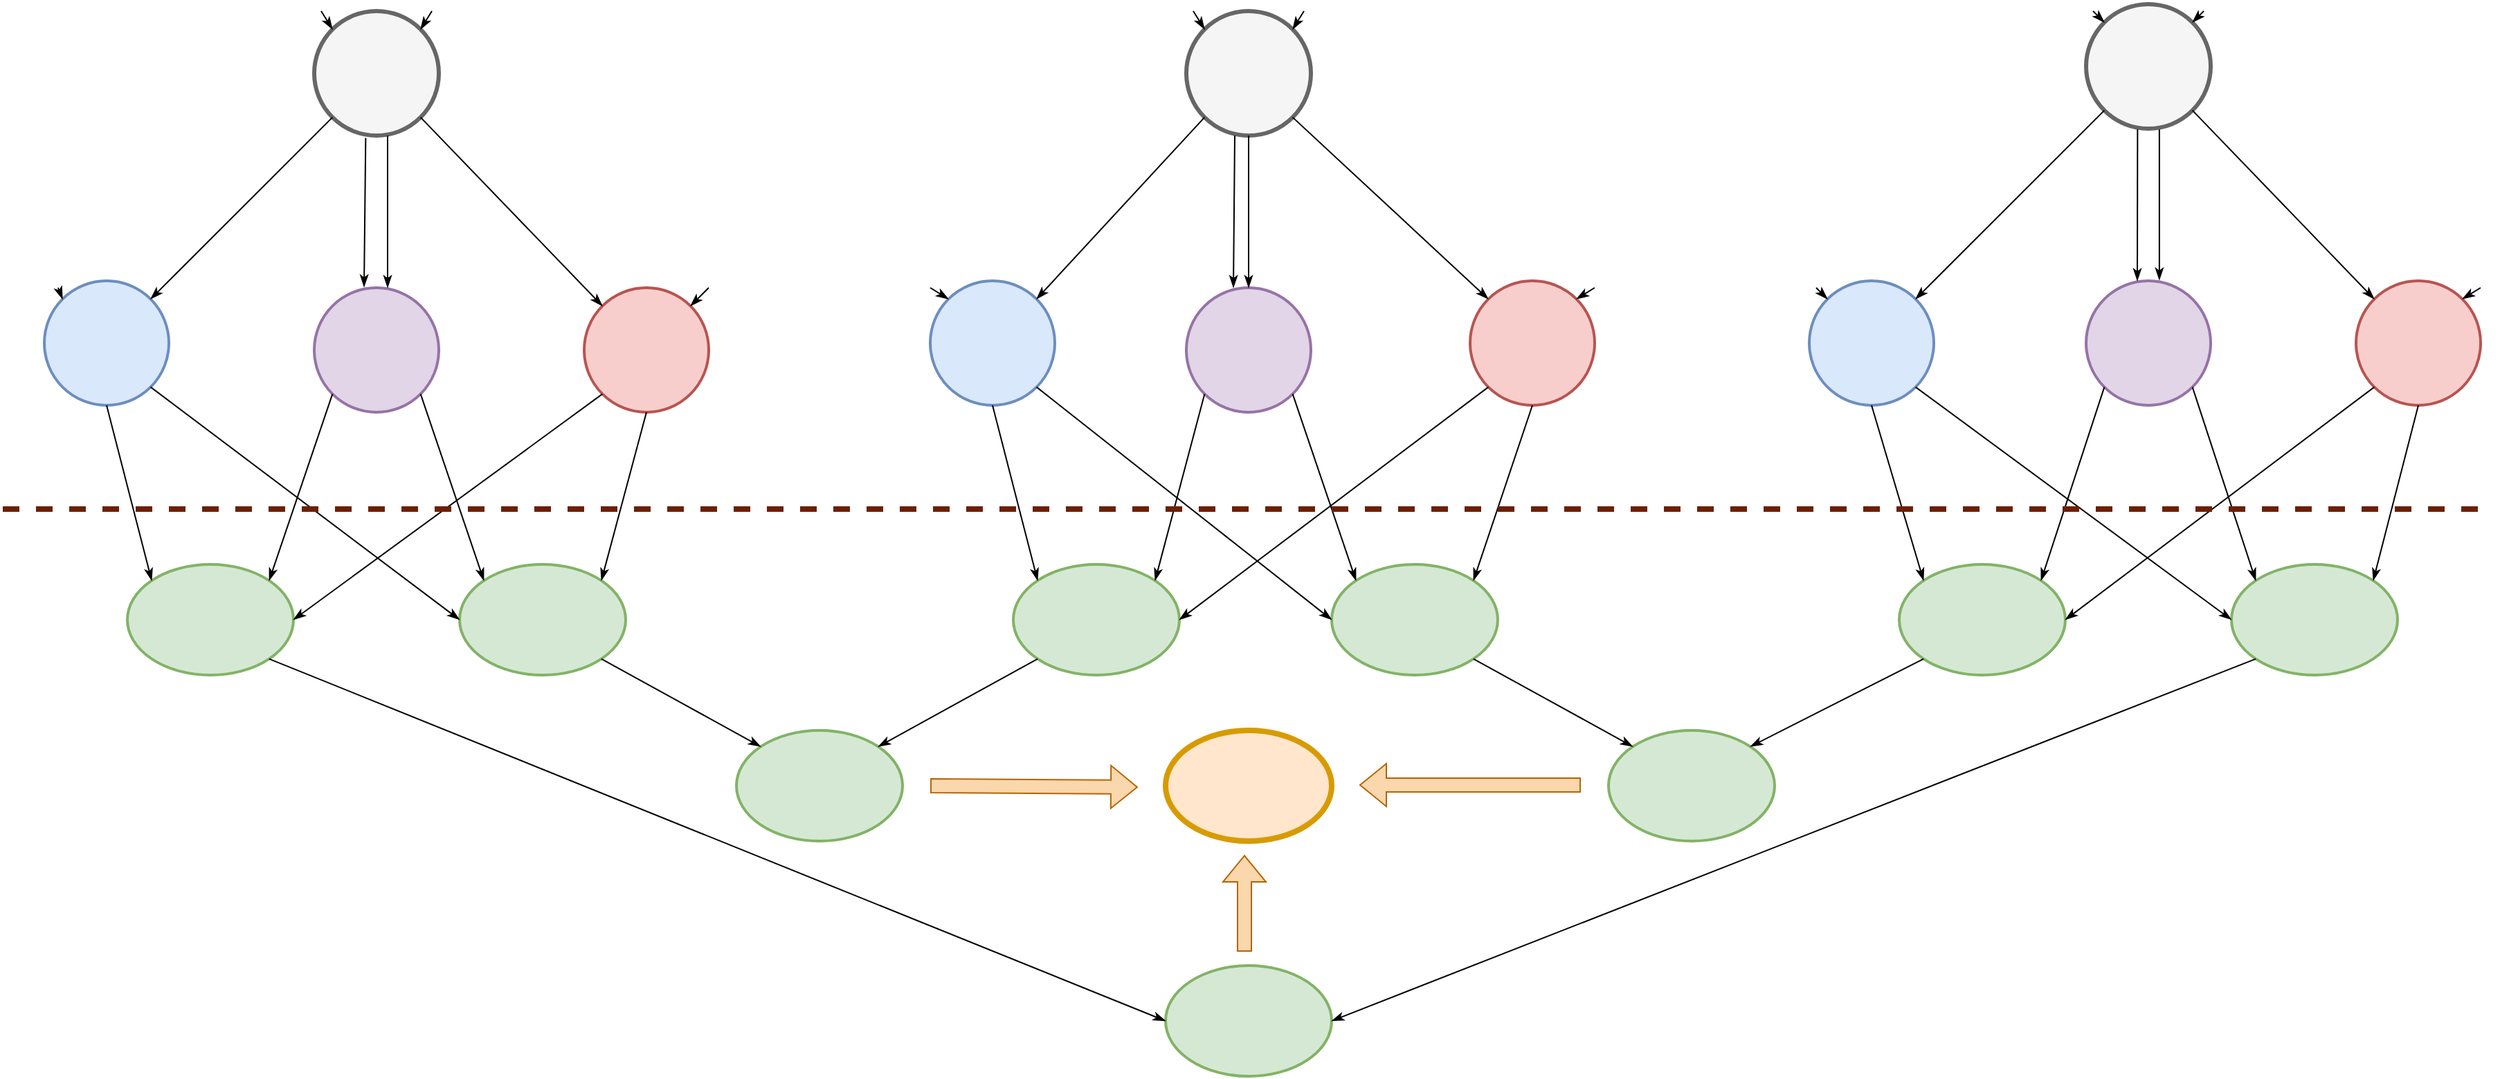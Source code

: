 <mxfile version="16.5.1" type="device"><diagram name="Page-1" id="Un3Zq-IWOUkNOSXB03pV"><mxGraphModel dx="1956" dy="767" grid="1" gridSize="10" guides="1" tooltips="1" connect="1" arrows="1" fold="1" page="1" pageScale="1" pageWidth="850" pageHeight="1100" math="0" shadow="0"><root><mxCell id="0"/><mxCell id="1" parent="0"/><mxCell id="MZy7g6CcSSZEBQUF_aK8-1" value="&lt;font&gt;&lt;span style=&quot;font-size: 10px&quot;&gt;&lt;br&gt;&lt;br&gt;&lt;/span&gt;&lt;/font&gt;" style="ellipse;whiteSpace=wrap;html=1;aspect=fixed;fillColor=#f5f5f5;fontColor=#333333;strokeColor=#666666;strokeWidth=3;" parent="1" vertex="1"><mxGeometry x="195" y="80" width="90" height="90" as="geometry"/></mxCell><mxCell id="MZy7g6CcSSZEBQUF_aK8-2" value="" style="ellipse;whiteSpace=wrap;html=1;aspect=fixed;fillColor=#dae8fc;strokeColor=#6c8ebf;strokeWidth=2;" parent="1" vertex="1"><mxGeometry y="275" width="90" height="90" as="geometry"/></mxCell><mxCell id="MZy7g6CcSSZEBQUF_aK8-4" value="&lt;font style=&quot;font-size: 10px&quot;&gt;&lt;br&gt;&lt;br&gt;&lt;/font&gt;" style="ellipse;whiteSpace=wrap;html=1;aspect=fixed;fillColor=#e1d5e7;strokeColor=#9673a6;strokeWidth=2;" parent="1" vertex="1"><mxGeometry x="195" y="280" width="90" height="90" as="geometry"/></mxCell><mxCell id="MZy7g6CcSSZEBQUF_aK8-5" value="" style="ellipse;whiteSpace=wrap;html=1;aspect=fixed;fillColor=#f8cecc;strokeColor=#b85450;strokeWidth=2;" parent="1" vertex="1"><mxGeometry x="390" y="280" width="90" height="90" as="geometry"/></mxCell><mxCell id="MZy7g6CcSSZEBQUF_aK8-8" value="" style="endArrow=classicThin;html=1;rounded=0;exitX=0;exitY=1;exitDx=0;exitDy=0;entryX=1;entryY=0;entryDx=0;entryDy=0;endFill=1;" parent="1" source="MZy7g6CcSSZEBQUF_aK8-1" target="MZy7g6CcSSZEBQUF_aK8-2" edge="1"><mxGeometry width="50" height="50" relative="1" as="geometry"><mxPoint x="223" y="158" as="sourcePoint"/><mxPoint x="130" y="290" as="targetPoint"/></mxGeometry></mxCell><mxCell id="MZy7g6CcSSZEBQUF_aK8-10" value="" style="endArrow=classicThin;html=1;rounded=0;exitX=1;exitY=1;exitDx=0;exitDy=0;entryX=0;entryY=0;entryDx=0;entryDy=0;endFill=1;" parent="1" source="MZy7g6CcSSZEBQUF_aK8-1" target="MZy7g6CcSSZEBQUF_aK8-5" edge="1"><mxGeometry width="50" height="50" relative="1" as="geometry"><mxPoint x="340" y="300" as="sourcePoint"/><mxPoint x="380" y="300" as="targetPoint"/></mxGeometry></mxCell><mxCell id="MZy7g6CcSSZEBQUF_aK8-12" value="&lt;font style=&quot;font-size: 10px&quot;&gt;&lt;br&gt;&lt;br&gt;&lt;/font&gt;" style="ellipse;whiteSpace=wrap;html=1;aspect=fixed;fillColor=#f5f5f5;fontColor=#333333;strokeColor=#666666;strokeWidth=3;" parent="1" vertex="1"><mxGeometry x="825" y="80" width="90" height="90" as="geometry"/></mxCell><mxCell id="MZy7g6CcSSZEBQUF_aK8-13" value="&lt;font style=&quot;font-size: 10px&quot;&gt;&lt;br&gt;&lt;br&gt;&lt;/font&gt;" style="ellipse;whiteSpace=wrap;html=1;aspect=fixed;fillColor=#dae8fc;strokeColor=#6c8ebf;strokeWidth=2;" parent="1" vertex="1"><mxGeometry x="640" y="275" width="90" height="90" as="geometry"/></mxCell><mxCell id="MZy7g6CcSSZEBQUF_aK8-15" value="&lt;font style=&quot;font-size: 10px&quot;&gt;&lt;br&gt;&lt;br&gt;&lt;/font&gt;" style="ellipse;whiteSpace=wrap;html=1;aspect=fixed;fillColor=#e1d5e7;strokeColor=#9673a6;strokeWidth=2;" parent="1" vertex="1"><mxGeometry x="825" y="280" width="90" height="90" as="geometry"/></mxCell><mxCell id="MZy7g6CcSSZEBQUF_aK8-16" value="&lt;font style=&quot;font-size: 10px&quot;&gt;&lt;br&gt;&lt;br&gt;&lt;/font&gt;" style="ellipse;whiteSpace=wrap;html=1;aspect=fixed;fillColor=#f8cecc;strokeColor=#b85450;strokeWidth=2;" parent="1" vertex="1"><mxGeometry x="1030" y="275" width="90" height="90" as="geometry"/></mxCell><mxCell id="MZy7g6CcSSZEBQUF_aK8-19" value="" style="endArrow=classicThin;html=1;rounded=0;entryX=1;entryY=0;entryDx=0;entryDy=0;exitX=0;exitY=1;exitDx=0;exitDy=0;endFill=1;" parent="1" source="MZy7g6CcSSZEBQUF_aK8-12" target="MZy7g6CcSSZEBQUF_aK8-13" edge="1"><mxGeometry width="50" height="50" relative="1" as="geometry"><mxPoint x="839.996" y="130.004" as="sourcePoint"/><mxPoint x="748.28" y="301.72" as="targetPoint"/></mxGeometry></mxCell><mxCell id="MZy7g6CcSSZEBQUF_aK8-21" value="" style="endArrow=classicThin;html=1;rounded=0;exitX=1;exitY=1;exitDx=0;exitDy=0;entryX=0;entryY=0;entryDx=0;entryDy=0;endFill=1;" parent="1" source="MZy7g6CcSSZEBQUF_aK8-12" target="MZy7g6CcSSZEBQUF_aK8-16" edge="1"><mxGeometry width="50" height="50" relative="1" as="geometry"><mxPoint x="970" y="300" as="sourcePoint"/><mxPoint x="1020" y="250" as="targetPoint"/></mxGeometry></mxCell><mxCell id="MZy7g6CcSSZEBQUF_aK8-23" value="" style="ellipse;whiteSpace=wrap;html=1;fillColor=#d5e8d4;strokeColor=#82b366;strokeWidth=2;" parent="1" vertex="1"><mxGeometry x="60" y="480" width="120" height="80" as="geometry"/></mxCell><mxCell id="MZy7g6CcSSZEBQUF_aK8-24" value="" style="ellipse;whiteSpace=wrap;html=1;fillColor=#d5e8d4;strokeColor=#82b366;strokeWidth=2;" parent="1" vertex="1"><mxGeometry x="300" y="480" width="120" height="80" as="geometry"/></mxCell><mxCell id="MZy7g6CcSSZEBQUF_aK8-25" value="" style="ellipse;whiteSpace=wrap;html=1;fillColor=#d5e8d4;strokeColor=#82b366;strokeWidth=2;" parent="1" vertex="1"><mxGeometry x="700" y="480" width="120" height="80" as="geometry"/></mxCell><mxCell id="MZy7g6CcSSZEBQUF_aK8-26" value="" style="ellipse;whiteSpace=wrap;html=1;fillColor=#d5e8d4;strokeColor=#82b366;strokeWidth=2;" parent="1" vertex="1"><mxGeometry x="930" y="480" width="120" height="80" as="geometry"/></mxCell><mxCell id="MZy7g6CcSSZEBQUF_aK8-27" value="&lt;font style=&quot;font-size: 10px&quot;&gt;&lt;br&gt;&lt;br&gt;&lt;/font&gt;" style="ellipse;whiteSpace=wrap;html=1;fillColor=#d5e8d4;strokeColor=#82b366;strokeWidth=2;" parent="1" vertex="1"><mxGeometry x="500" y="600" width="120" height="80" as="geometry"/></mxCell><mxCell id="MZy7g6CcSSZEBQUF_aK8-29" value="" style="ellipse;whiteSpace=wrap;html=1;aspect=fixed;fillColor=#f5f5f5;fontColor=#333333;strokeColor=#666666;strokeWidth=3;" parent="1" vertex="1"><mxGeometry x="1475" y="75" width="90" height="90" as="geometry"/></mxCell><mxCell id="MZy7g6CcSSZEBQUF_aK8-30" value="" style="ellipse;whiteSpace=wrap;html=1;aspect=fixed;fillColor=#dae8fc;strokeColor=#6c8ebf;strokeWidth=2;" parent="1" vertex="1"><mxGeometry x="1275" y="275" width="90" height="90" as="geometry"/></mxCell><mxCell id="MZy7g6CcSSZEBQUF_aK8-32" value="" style="ellipse;whiteSpace=wrap;html=1;aspect=fixed;fillColor=#e1d5e7;strokeColor=#9673a6;strokeWidth=2;" parent="1" vertex="1"><mxGeometry x="1475" y="275" width="90" height="90" as="geometry"/></mxCell><mxCell id="MZy7g6CcSSZEBQUF_aK8-33" value="&lt;font style=&quot;font-size: 10px&quot;&gt;&lt;br&gt;&lt;br&gt;&lt;/font&gt;" style="ellipse;whiteSpace=wrap;html=1;aspect=fixed;fillColor=#f8cecc;strokeColor=#b85450;strokeWidth=2;" parent="1" vertex="1"><mxGeometry x="1670" y="275" width="90" height="90" as="geometry"/></mxCell><mxCell id="MZy7g6CcSSZEBQUF_aK8-36" value="" style="endArrow=classicThin;html=1;rounded=0;exitX=0;exitY=1;exitDx=0;exitDy=0;entryX=1;entryY=0;entryDx=0;entryDy=0;endFill=1;" parent="1" source="MZy7g6CcSSZEBQUF_aK8-29" target="MZy7g6CcSSZEBQUF_aK8-30" edge="1"><mxGeometry width="50" height="50" relative="1" as="geometry"><mxPoint x="1503" y="158" as="sourcePoint"/><mxPoint x="1400" y="300" as="targetPoint"/></mxGeometry></mxCell><mxCell id="MZy7g6CcSSZEBQUF_aK8-38" value="" style="endArrow=classicThin;html=1;rounded=0;exitX=1;exitY=1;exitDx=0;exitDy=0;entryX=0;entryY=0;entryDx=0;entryDy=0;endFill=1;" parent="1" source="MZy7g6CcSSZEBQUF_aK8-29" target="MZy7g6CcSSZEBQUF_aK8-33" edge="1"><mxGeometry width="50" height="50" relative="1" as="geometry"><mxPoint x="1620" y="300" as="sourcePoint"/><mxPoint x="1670" y="250" as="targetPoint"/></mxGeometry></mxCell><mxCell id="MZy7g6CcSSZEBQUF_aK8-40" value="" style="ellipse;whiteSpace=wrap;html=1;fillColor=#d5e8d4;strokeColor=#82b366;strokeWidth=2;" parent="1" vertex="1"><mxGeometry x="1340" y="480" width="120" height="80" as="geometry"/></mxCell><mxCell id="MZy7g6CcSSZEBQUF_aK8-41" value="&lt;font style=&quot;font-size: 10px&quot;&gt;&lt;br&gt;&lt;br&gt;&lt;/font&gt;" style="ellipse;whiteSpace=wrap;html=1;fillColor=#d5e8d4;strokeColor=#82b366;strokeWidth=2;" parent="1" vertex="1"><mxGeometry x="1580" y="480" width="120" height="80" as="geometry"/></mxCell><mxCell id="MZy7g6CcSSZEBQUF_aK8-42" value="" style="ellipse;whiteSpace=wrap;html=1;fillColor=#d5e8d4;strokeColor=#82b366;strokeWidth=2;" parent="1" vertex="1"><mxGeometry x="1130" y="600" width="120" height="80" as="geometry"/></mxCell><mxCell id="MZy7g6CcSSZEBQUF_aK8-43" value="" style="ellipse;whiteSpace=wrap;html=1;fillColor=#ffe6cc;strokeColor=#d79b00;strokeWidth=4;" parent="1" vertex="1"><mxGeometry x="810" y="600" width="120" height="80" as="geometry"/></mxCell><mxCell id="MZy7g6CcSSZEBQUF_aK8-44" value="" style="ellipse;whiteSpace=wrap;html=1;fillColor=#d5e8d4;strokeColor=#82b366;strokeWidth=2;" parent="1" vertex="1"><mxGeometry x="810" y="770" width="120" height="80" as="geometry"/></mxCell><mxCell id="MZy7g6CcSSZEBQUF_aK8-45" value="" style="endArrow=classicThin;html=1;rounded=0;exitX=0;exitY=1;exitDx=0;exitDy=0;entryX=1;entryY=0;entryDx=0;entryDy=0;endFill=1;" parent="1" source="MZy7g6CcSSZEBQUF_aK8-4" target="MZy7g6CcSSZEBQUF_aK8-23" edge="1"><mxGeometry width="50" height="50" relative="1" as="geometry"><mxPoint x="250" y="500" as="sourcePoint"/><mxPoint x="300" y="450" as="targetPoint"/></mxGeometry></mxCell><mxCell id="MZy7g6CcSSZEBQUF_aK8-46" value="" style="endArrow=classicThin;html=1;rounded=0;exitX=1;exitY=1;exitDx=0;exitDy=0;entryX=0;entryY=0;entryDx=0;entryDy=0;endFill=1;" parent="1" source="MZy7g6CcSSZEBQUF_aK8-4" target="MZy7g6CcSSZEBQUF_aK8-24" edge="1"><mxGeometry width="50" height="50" relative="1" as="geometry"><mxPoint x="270" y="510" as="sourcePoint"/><mxPoint x="320" y="460" as="targetPoint"/></mxGeometry></mxCell><mxCell id="MZy7g6CcSSZEBQUF_aK8-48" value="" style="endArrow=classicThin;html=1;rounded=0;exitX=0.5;exitY=1;exitDx=0;exitDy=0;entryX=0;entryY=0;entryDx=0;entryDy=0;endFill=1;" parent="1" source="MZy7g6CcSSZEBQUF_aK8-2" target="MZy7g6CcSSZEBQUF_aK8-23" edge="1"><mxGeometry width="50" height="50" relative="1" as="geometry"><mxPoint x="130" y="470" as="sourcePoint"/><mxPoint x="180" y="420" as="targetPoint"/></mxGeometry></mxCell><mxCell id="MZy7g6CcSSZEBQUF_aK8-49" value="" style="endArrow=classicThin;html=1;rounded=0;exitX=0;exitY=1;exitDx=0;exitDy=0;entryX=1;entryY=0.5;entryDx=0;entryDy=0;endFill=1;" parent="1" source="MZy7g6CcSSZEBQUF_aK8-5" target="MZy7g6CcSSZEBQUF_aK8-23" edge="1"><mxGeometry width="50" height="50" relative="1" as="geometry"><mxPoint x="390" y="470" as="sourcePoint"/><mxPoint x="440" y="420" as="targetPoint"/></mxGeometry></mxCell><mxCell id="MZy7g6CcSSZEBQUF_aK8-50" value="" style="endArrow=classicThin;html=1;rounded=0;exitX=1;exitY=1;exitDx=0;exitDy=0;entryX=0;entryY=0.5;entryDx=0;entryDy=0;endFill=1;" parent="1" source="MZy7g6CcSSZEBQUF_aK8-2" target="MZy7g6CcSSZEBQUF_aK8-24" edge="1"><mxGeometry width="50" height="50" relative="1" as="geometry"><mxPoint x="240" y="550" as="sourcePoint"/><mxPoint x="290" y="500" as="targetPoint"/></mxGeometry></mxCell><mxCell id="MZy7g6CcSSZEBQUF_aK8-51" value="" style="endArrow=classicThin;html=1;rounded=0;exitX=0.5;exitY=1;exitDx=0;exitDy=0;entryX=1;entryY=0;entryDx=0;entryDy=0;endFill=1;" parent="1" source="MZy7g6CcSSZEBQUF_aK8-5" target="MZy7g6CcSSZEBQUF_aK8-24" edge="1"><mxGeometry width="50" height="50" relative="1" as="geometry"><mxPoint x="390" y="480" as="sourcePoint"/><mxPoint x="440" y="430" as="targetPoint"/></mxGeometry></mxCell><mxCell id="MZy7g6CcSSZEBQUF_aK8-54" value="" style="endArrow=classicThin;html=1;rounded=0;exitX=0.5;exitY=1;exitDx=0;exitDy=0;entryX=0;entryY=0;entryDx=0;entryDy=0;endFill=1;" parent="1" source="MZy7g6CcSSZEBQUF_aK8-13" target="MZy7g6CcSSZEBQUF_aK8-25" edge="1"><mxGeometry width="50" height="50" relative="1" as="geometry"><mxPoint x="790" y="470" as="sourcePoint"/><mxPoint x="840" y="420" as="targetPoint"/></mxGeometry></mxCell><mxCell id="MZy7g6CcSSZEBQUF_aK8-55" value="" style="endArrow=classicThin;html=1;rounded=0;exitX=0;exitY=1;exitDx=0;exitDy=0;entryX=1;entryY=0;entryDx=0;entryDy=0;endFill=1;" parent="1" source="MZy7g6CcSSZEBQUF_aK8-15" target="MZy7g6CcSSZEBQUF_aK8-25" edge="1"><mxGeometry width="50" height="50" relative="1" as="geometry"><mxPoint x="890" y="480" as="sourcePoint"/><mxPoint x="940" y="430" as="targetPoint"/></mxGeometry></mxCell><mxCell id="MZy7g6CcSSZEBQUF_aK8-56" value="" style="endArrow=classicThin;html=1;rounded=0;exitX=0;exitY=1;exitDx=0;exitDy=0;entryX=1;entryY=0.5;entryDx=0;entryDy=0;endFill=1;" parent="1" source="MZy7g6CcSSZEBQUF_aK8-16" target="MZy7g6CcSSZEBQUF_aK8-25" edge="1"><mxGeometry width="50" height="50" relative="1" as="geometry"><mxPoint x="930" y="470" as="sourcePoint"/><mxPoint x="980" y="420" as="targetPoint"/></mxGeometry></mxCell><mxCell id="MZy7g6CcSSZEBQUF_aK8-57" value="" style="endArrow=classicThin;html=1;rounded=0;exitX=1;exitY=1;exitDx=0;exitDy=0;entryX=0;entryY=0;entryDx=0;entryDy=0;endFill=1;" parent="1" source="MZy7g6CcSSZEBQUF_aK8-15" target="MZy7g6CcSSZEBQUF_aK8-26" edge="1"><mxGeometry width="50" height="50" relative="1" as="geometry"><mxPoint x="920" y="500" as="sourcePoint"/><mxPoint x="970" y="450" as="targetPoint"/></mxGeometry></mxCell><mxCell id="MZy7g6CcSSZEBQUF_aK8-58" value="" style="endArrow=classicThin;html=1;rounded=0;exitX=0.5;exitY=1;exitDx=0;exitDy=0;entryX=1;entryY=0;entryDx=0;entryDy=0;endFill=1;" parent="1" source="MZy7g6CcSSZEBQUF_aK8-16" target="MZy7g6CcSSZEBQUF_aK8-26" edge="1"><mxGeometry width="50" height="50" relative="1" as="geometry"><mxPoint x="1020" y="460" as="sourcePoint"/><mxPoint x="1070" y="410" as="targetPoint"/></mxGeometry></mxCell><mxCell id="MZy7g6CcSSZEBQUF_aK8-59" value="" style="endArrow=classicThin;html=1;rounded=0;exitX=1;exitY=1;exitDx=0;exitDy=0;entryX=0;entryY=0.5;entryDx=0;entryDy=0;endFill=1;" parent="1" source="MZy7g6CcSSZEBQUF_aK8-13" target="MZy7g6CcSSZEBQUF_aK8-26" edge="1"><mxGeometry width="50" height="50" relative="1" as="geometry"><mxPoint x="800" y="460" as="sourcePoint"/><mxPoint x="850" y="410" as="targetPoint"/></mxGeometry></mxCell><mxCell id="MZy7g6CcSSZEBQUF_aK8-62" value="" style="endArrow=classicThin;html=1;rounded=0;exitX=0.5;exitY=1;exitDx=0;exitDy=0;entryX=0;entryY=0;entryDx=0;entryDy=0;endFill=1;" parent="1" source="MZy7g6CcSSZEBQUF_aK8-30" target="MZy7g6CcSSZEBQUF_aK8-40" edge="1"><mxGeometry width="50" height="50" relative="1" as="geometry"><mxPoint x="1450" y="460" as="sourcePoint"/><mxPoint x="1500" y="410" as="targetPoint"/></mxGeometry></mxCell><mxCell id="MZy7g6CcSSZEBQUF_aK8-63" value="" style="endArrow=classicThin;html=1;rounded=0;exitX=0;exitY=1;exitDx=0;exitDy=0;entryX=1;entryY=0;entryDx=0;entryDy=0;endFill=1;" parent="1" source="MZy7g6CcSSZEBQUF_aK8-32" target="MZy7g6CcSSZEBQUF_aK8-40" edge="1"><mxGeometry width="50" height="50" relative="1" as="geometry"><mxPoint x="1490" y="470" as="sourcePoint"/><mxPoint x="1540" y="420" as="targetPoint"/></mxGeometry></mxCell><mxCell id="MZy7g6CcSSZEBQUF_aK8-64" value="" style="endArrow=classicThin;html=1;rounded=0;exitX=0;exitY=1;exitDx=0;exitDy=0;entryX=1;entryY=0.5;entryDx=0;entryDy=0;endFill=1;" parent="1" source="MZy7g6CcSSZEBQUF_aK8-33" target="MZy7g6CcSSZEBQUF_aK8-40" edge="1"><mxGeometry width="50" height="50" relative="1" as="geometry"><mxPoint x="1590" y="460" as="sourcePoint"/><mxPoint x="1640" y="410" as="targetPoint"/></mxGeometry></mxCell><mxCell id="MZy7g6CcSSZEBQUF_aK8-65" value="" style="endArrow=classicThin;html=1;rounded=0;exitX=1;exitY=1;exitDx=0;exitDy=0;entryX=0;entryY=0;entryDx=0;entryDy=0;endFill=1;" parent="1" source="MZy7g6CcSSZEBQUF_aK8-32" target="MZy7g6CcSSZEBQUF_aK8-41" edge="1"><mxGeometry width="50" height="50" relative="1" as="geometry"><mxPoint x="1610" y="470" as="sourcePoint"/><mxPoint x="1660" y="420" as="targetPoint"/></mxGeometry></mxCell><mxCell id="MZy7g6CcSSZEBQUF_aK8-66" value="" style="endArrow=classicThin;html=1;rounded=0;exitX=1;exitY=1;exitDx=0;exitDy=0;entryX=0;entryY=0.5;entryDx=0;entryDy=0;endFill=1;" parent="1" source="MZy7g6CcSSZEBQUF_aK8-30" target="MZy7g6CcSSZEBQUF_aK8-41" edge="1"><mxGeometry width="50" height="50" relative="1" as="geometry"><mxPoint x="1500" y="570" as="sourcePoint"/><mxPoint x="1550" y="520" as="targetPoint"/></mxGeometry></mxCell><mxCell id="MZy7g6CcSSZEBQUF_aK8-67" value="" style="endArrow=classicThin;html=1;rounded=0;exitX=0.5;exitY=1;exitDx=0;exitDy=0;entryX=1;entryY=0;entryDx=0;entryDy=0;endFill=1;" parent="1" source="MZy7g6CcSSZEBQUF_aK8-33" target="MZy7g6CcSSZEBQUF_aK8-41" edge="1"><mxGeometry width="50" height="50" relative="1" as="geometry"><mxPoint x="1650" y="470" as="sourcePoint"/><mxPoint x="1700" y="420" as="targetPoint"/></mxGeometry></mxCell><mxCell id="MZy7g6CcSSZEBQUF_aK8-69" value="" style="endArrow=classicThin;html=1;rounded=0;exitX=1;exitY=1;exitDx=0;exitDy=0;entryX=0;entryY=0;entryDx=0;entryDy=0;endFill=1;" parent="1" source="MZy7g6CcSSZEBQUF_aK8-24" target="MZy7g6CcSSZEBQUF_aK8-27" edge="1"><mxGeometry width="50" height="50" relative="1" as="geometry"><mxPoint x="400" y="650" as="sourcePoint"/><mxPoint x="450" y="600" as="targetPoint"/></mxGeometry></mxCell><mxCell id="MZy7g6CcSSZEBQUF_aK8-70" value="" style="endArrow=classicThin;html=1;rounded=0;exitX=0;exitY=1;exitDx=0;exitDy=0;entryX=1;entryY=0;entryDx=0;entryDy=0;endFill=1;" parent="1" source="MZy7g6CcSSZEBQUF_aK8-25" target="MZy7g6CcSSZEBQUF_aK8-27" edge="1"><mxGeometry width="50" height="50" relative="1" as="geometry"><mxPoint x="670" y="640" as="sourcePoint"/><mxPoint x="720" y="590" as="targetPoint"/></mxGeometry></mxCell><mxCell id="MZy7g6CcSSZEBQUF_aK8-71" value="" style="endArrow=classicThin;html=1;rounded=0;exitX=1;exitY=1;exitDx=0;exitDy=0;entryX=0;entryY=0;entryDx=0;entryDy=0;endFill=1;" parent="1" source="MZy7g6CcSSZEBQUF_aK8-26" target="MZy7g6CcSSZEBQUF_aK8-42" edge="1"><mxGeometry width="50" height="50" relative="1" as="geometry"><mxPoint x="1170" y="580" as="sourcePoint"/><mxPoint x="1220" y="530" as="targetPoint"/></mxGeometry></mxCell><mxCell id="MZy7g6CcSSZEBQUF_aK8-72" value="" style="endArrow=classicThin;html=1;rounded=0;exitX=0;exitY=1;exitDx=0;exitDy=0;entryX=1;entryY=0;entryDx=0;entryDy=0;endFill=1;" parent="1" source="MZy7g6CcSSZEBQUF_aK8-40" target="MZy7g6CcSSZEBQUF_aK8-42" edge="1"><mxGeometry width="50" height="50" relative="1" as="geometry"><mxPoint x="1410" y="660" as="sourcePoint"/><mxPoint x="1460" y="610" as="targetPoint"/></mxGeometry></mxCell><mxCell id="MZy7g6CcSSZEBQUF_aK8-73" value="" style="endArrow=classicThin;html=1;rounded=0;exitX=1;exitY=1;exitDx=0;exitDy=0;entryX=0;entryY=0.5;entryDx=0;entryDy=0;endFill=1;" parent="1" source="MZy7g6CcSSZEBQUF_aK8-23" target="MZy7g6CcSSZEBQUF_aK8-44" edge="1"><mxGeometry width="50" height="50" relative="1" as="geometry"><mxPoint x="570" y="780" as="sourcePoint"/><mxPoint x="620" y="730" as="targetPoint"/></mxGeometry></mxCell><mxCell id="MZy7g6CcSSZEBQUF_aK8-74" value="" style="endArrow=classicThin;html=1;rounded=0;exitX=0;exitY=1;exitDx=0;exitDy=0;entryX=1;entryY=0.5;entryDx=0;entryDy=0;endFill=1;" parent="1" source="MZy7g6CcSSZEBQUF_aK8-41" target="MZy7g6CcSSZEBQUF_aK8-44" edge="1"><mxGeometry width="50" height="50" relative="1" as="geometry"><mxPoint x="1580" y="710" as="sourcePoint"/><mxPoint x="1630" y="660" as="targetPoint"/></mxGeometry></mxCell><mxCell id="MZy7g6CcSSZEBQUF_aK8-76" value="" style="shape=flexArrow;endArrow=classic;html=1;rounded=0;fillColor=#fad7ac;strokeColor=#b46504;" parent="1" edge="1"><mxGeometry width="50" height="50" relative="1" as="geometry"><mxPoint x="867" y="760" as="sourcePoint"/><mxPoint x="867" y="690" as="targetPoint"/></mxGeometry></mxCell><mxCell id="MZy7g6CcSSZEBQUF_aK8-77" value="" style="shape=flexArrow;endArrow=classic;html=1;rounded=0;fillColor=#fad7ac;strokeColor=#b46504;" parent="1" edge="1"><mxGeometry width="50" height="50" relative="1" as="geometry"><mxPoint x="640" y="640" as="sourcePoint"/><mxPoint x="790" y="641" as="targetPoint"/></mxGeometry></mxCell><mxCell id="MZy7g6CcSSZEBQUF_aK8-78" value="" style="shape=flexArrow;endArrow=classic;html=1;rounded=0;fillColor=#fad7ac;strokeColor=#b46504;" parent="1" edge="1"><mxGeometry width="50" height="50" relative="1" as="geometry"><mxPoint x="1110" y="639.5" as="sourcePoint"/><mxPoint x="950" y="639.5" as="targetPoint"/></mxGeometry></mxCell><mxCell id="MZy7g6CcSSZEBQUF_aK8-79" value="" style="endArrow=none;dashed=1;html=1;strokeWidth=4;rounded=0;fillColor=#a0522d;strokeColor=#6D1F00;" parent="1" edge="1"><mxGeometry width="50" height="50" relative="1" as="geometry"><mxPoint x="-30" y="440" as="sourcePoint"/><mxPoint x="1770" y="440" as="targetPoint"/></mxGeometry></mxCell><mxCell id="jKcTo7JB8fnSG-JOgj_A-1" value="" style="endArrow=none;html=1;rounded=0;exitX=1;exitY=0;exitDx=0;exitDy=0;startArrow=classicThin;startFill=1;" parent="1" source="MZy7g6CcSSZEBQUF_aK8-1" edge="1"><mxGeometry width="50" height="50" relative="1" as="geometry"><mxPoint x="310" y="120" as="sourcePoint"/><mxPoint x="280" y="80" as="targetPoint"/></mxGeometry></mxCell><mxCell id="jKcTo7JB8fnSG-JOgj_A-2" value="" style="endArrow=classicThin;html=1;rounded=0;entryX=0;entryY=0;entryDx=0;entryDy=0;endFill=1;" parent="1" target="MZy7g6CcSSZEBQUF_aK8-1" edge="1"><mxGeometry width="50" height="50" relative="1" as="geometry"><mxPoint x="200" y="80" as="sourcePoint"/><mxPoint x="190" y="80" as="targetPoint"/></mxGeometry></mxCell><mxCell id="jKcTo7JB8fnSG-JOgj_A-3" value="" style="endArrow=classicThin;html=1;rounded=0;entryX=0;entryY=0;entryDx=0;entryDy=0;endFill=1;" parent="1" target="MZy7g6CcSSZEBQUF_aK8-12" edge="1"><mxGeometry width="50" height="50" relative="1" as="geometry"><mxPoint x="830" y="80" as="sourcePoint"/><mxPoint x="810" y="90" as="targetPoint"/></mxGeometry></mxCell><mxCell id="jKcTo7JB8fnSG-JOgj_A-4" value="" style="endArrow=none;html=1;rounded=0;exitX=1;exitY=0;exitDx=0;exitDy=0;startArrow=classicThin;startFill=1;" parent="1" source="MZy7g6CcSSZEBQUF_aK8-12" edge="1"><mxGeometry width="50" height="50" relative="1" as="geometry"><mxPoint x="1000" y="130" as="sourcePoint"/><mxPoint x="910" y="80" as="targetPoint"/></mxGeometry></mxCell><mxCell id="jKcTo7JB8fnSG-JOgj_A-5" value="" style="endArrow=classicThin;html=1;rounded=0;entryX=0;entryY=0;entryDx=0;entryDy=0;endFill=1;" parent="1" target="MZy7g6CcSSZEBQUF_aK8-29" edge="1"><mxGeometry width="50" height="50" relative="1" as="geometry"><mxPoint x="1480" y="80" as="sourcePoint"/><mxPoint x="1480" y="90" as="targetPoint"/></mxGeometry></mxCell><mxCell id="jKcTo7JB8fnSG-JOgj_A-6" value="" style="endArrow=none;html=1;rounded=0;exitX=1;exitY=0;exitDx=0;exitDy=0;startArrow=classicThin;startFill=1;" parent="1" source="MZy7g6CcSSZEBQUF_aK8-29" edge="1"><mxGeometry width="50" height="50" relative="1" as="geometry"><mxPoint x="1630" y="150" as="sourcePoint"/><mxPoint x="1560" y="80" as="targetPoint"/></mxGeometry></mxCell><mxCell id="jKcTo7JB8fnSG-JOgj_A-7" value="" style="endArrow=classicThin;html=1;rounded=0;entryX=0;entryY=0;entryDx=0;entryDy=0;endFill=1;" parent="1" target="MZy7g6CcSSZEBQUF_aK8-2" edge="1"><mxGeometry width="50" height="50" relative="1" as="geometry"><mxPoint x="10" y="280" as="sourcePoint"/><mxPoint x="50" y="230" as="targetPoint"/></mxGeometry></mxCell><mxCell id="jKcTo7JB8fnSG-JOgj_A-9" value="" style="endArrow=none;html=1;rounded=0;exitX=1;exitY=0;exitDx=0;exitDy=0;startArrow=classicThin;startFill=1;" parent="1" source="MZy7g6CcSSZEBQUF_aK8-5" edge="1"><mxGeometry width="50" height="50" relative="1" as="geometry"><mxPoint x="520" y="290" as="sourcePoint"/><mxPoint x="480" y="280" as="targetPoint"/></mxGeometry></mxCell><mxCell id="jKcTo7JB8fnSG-JOgj_A-10" value="" style="endArrow=classicThin;html=1;rounded=0;entryX=0;entryY=0;entryDx=0;entryDy=0;endFill=1;" parent="1" target="MZy7g6CcSSZEBQUF_aK8-13" edge="1"><mxGeometry width="50" height="50" relative="1" as="geometry"><mxPoint x="640" y="280" as="sourcePoint"/><mxPoint x="620" y="230" as="targetPoint"/></mxGeometry></mxCell><mxCell id="jKcTo7JB8fnSG-JOgj_A-12" value="" style="endArrow=none;html=1;rounded=0;exitX=1;exitY=0;exitDx=0;exitDy=0;startArrow=classicThin;startFill=1;" parent="1" source="MZy7g6CcSSZEBQUF_aK8-16" edge="1"><mxGeometry width="50" height="50" relative="1" as="geometry"><mxPoint x="1150" y="270" as="sourcePoint"/><mxPoint x="1120" y="280" as="targetPoint"/></mxGeometry></mxCell><mxCell id="jKcTo7JB8fnSG-JOgj_A-13" value="" style="endArrow=classicThin;html=1;rounded=0;entryX=0;entryY=0;entryDx=0;entryDy=0;endFill=1;" parent="1" target="MZy7g6CcSSZEBQUF_aK8-30" edge="1"><mxGeometry width="50" height="50" relative="1" as="geometry"><mxPoint x="1280" y="280" as="sourcePoint"/><mxPoint x="1260" y="230" as="targetPoint"/></mxGeometry></mxCell><mxCell id="jKcTo7JB8fnSG-JOgj_A-15" value="" style="endArrow=none;html=1;rounded=0;exitX=1;exitY=0;exitDx=0;exitDy=0;startArrow=classicThin;startFill=1;" parent="1" source="MZy7g6CcSSZEBQUF_aK8-33" edge="1"><mxGeometry width="50" height="50" relative="1" as="geometry"><mxPoint x="1790" y="270" as="sourcePoint"/><mxPoint x="1760" y="280" as="targetPoint"/></mxGeometry></mxCell><mxCell id="t_aXNnpLk_NIJvvuLh49-17" value="" style="endArrow=none;html=1;rounded=0;entryX=0.413;entryY=1.019;entryDx=0;entryDy=0;entryPerimeter=0;exitX=0.4;exitY=-0.006;exitDx=0;exitDy=0;exitPerimeter=0;startArrow=classicThin;startFill=1;" parent="1" source="MZy7g6CcSSZEBQUF_aK8-4" target="MZy7g6CcSSZEBQUF_aK8-1" edge="1"><mxGeometry width="50" height="50" relative="1" as="geometry"><mxPoint x="210" y="240" as="sourcePoint"/><mxPoint x="260" y="190" as="targetPoint"/></mxGeometry></mxCell><mxCell id="t_aXNnpLk_NIJvvuLh49-18" value="" style="endArrow=none;html=1;rounded=0;startArrow=classicThin;startFill=1;" parent="1" edge="1"><mxGeometry width="50" height="50" relative="1" as="geometry"><mxPoint x="248" y="280" as="sourcePoint"/><mxPoint x="248" y="170" as="targetPoint"/></mxGeometry></mxCell><mxCell id="t_aXNnpLk_NIJvvuLh49-21" value="" style="endArrow=none;html=1;rounded=0;startArrow=classicThin;startFill=1;" parent="1" edge="1"><mxGeometry width="50" height="50" relative="1" as="geometry"><mxPoint x="859" y="280" as="sourcePoint"/><mxPoint x="860" y="170" as="targetPoint"/></mxGeometry></mxCell><mxCell id="t_aXNnpLk_NIJvvuLh49-22" value="" style="endArrow=none;html=1;rounded=0;entryX=0.5;entryY=1;entryDx=0;entryDy=0;exitX=0.5;exitY=0;exitDx=0;exitDy=0;startArrow=classicThin;startFill=1;" parent="1" source="MZy7g6CcSSZEBQUF_aK8-15" target="MZy7g6CcSSZEBQUF_aK8-12" edge="1"><mxGeometry width="50" height="50" relative="1" as="geometry"><mxPoint x="900" y="270" as="sourcePoint"/><mxPoint x="950" y="220" as="targetPoint"/></mxGeometry></mxCell><mxCell id="t_aXNnpLk_NIJvvuLh49-25" value="" style="endArrow=none;html=1;rounded=0;entryX=0.413;entryY=1.006;entryDx=0;entryDy=0;entryPerimeter=0;startArrow=classicThin;startFill=1;exitX=0.411;exitY=0;exitDx=0;exitDy=0;exitPerimeter=0;" parent="1" source="MZy7g6CcSSZEBQUF_aK8-32" target="MZy7g6CcSSZEBQUF_aK8-29" edge="1"><mxGeometry width="50" height="50" relative="1" as="geometry"><mxPoint x="1512" y="270" as="sourcePoint"/><mxPoint x="1530" y="200" as="targetPoint"/></mxGeometry></mxCell><mxCell id="t_aXNnpLk_NIJvvuLh49-26" value="" style="endArrow=none;html=1;rounded=0;entryX=0.588;entryY=1.006;entryDx=0;entryDy=0;entryPerimeter=0;exitX=0.588;exitY=-0.006;exitDx=0;exitDy=0;exitPerimeter=0;startArrow=classicThin;startFill=1;" parent="1" source="MZy7g6CcSSZEBQUF_aK8-32" target="MZy7g6CcSSZEBQUF_aK8-29" edge="1"><mxGeometry width="50" height="50" relative="1" as="geometry"><mxPoint x="1540" y="270" as="sourcePoint"/><mxPoint x="1590" y="220" as="targetPoint"/></mxGeometry></mxCell></root></mxGraphModel></diagram></mxfile>